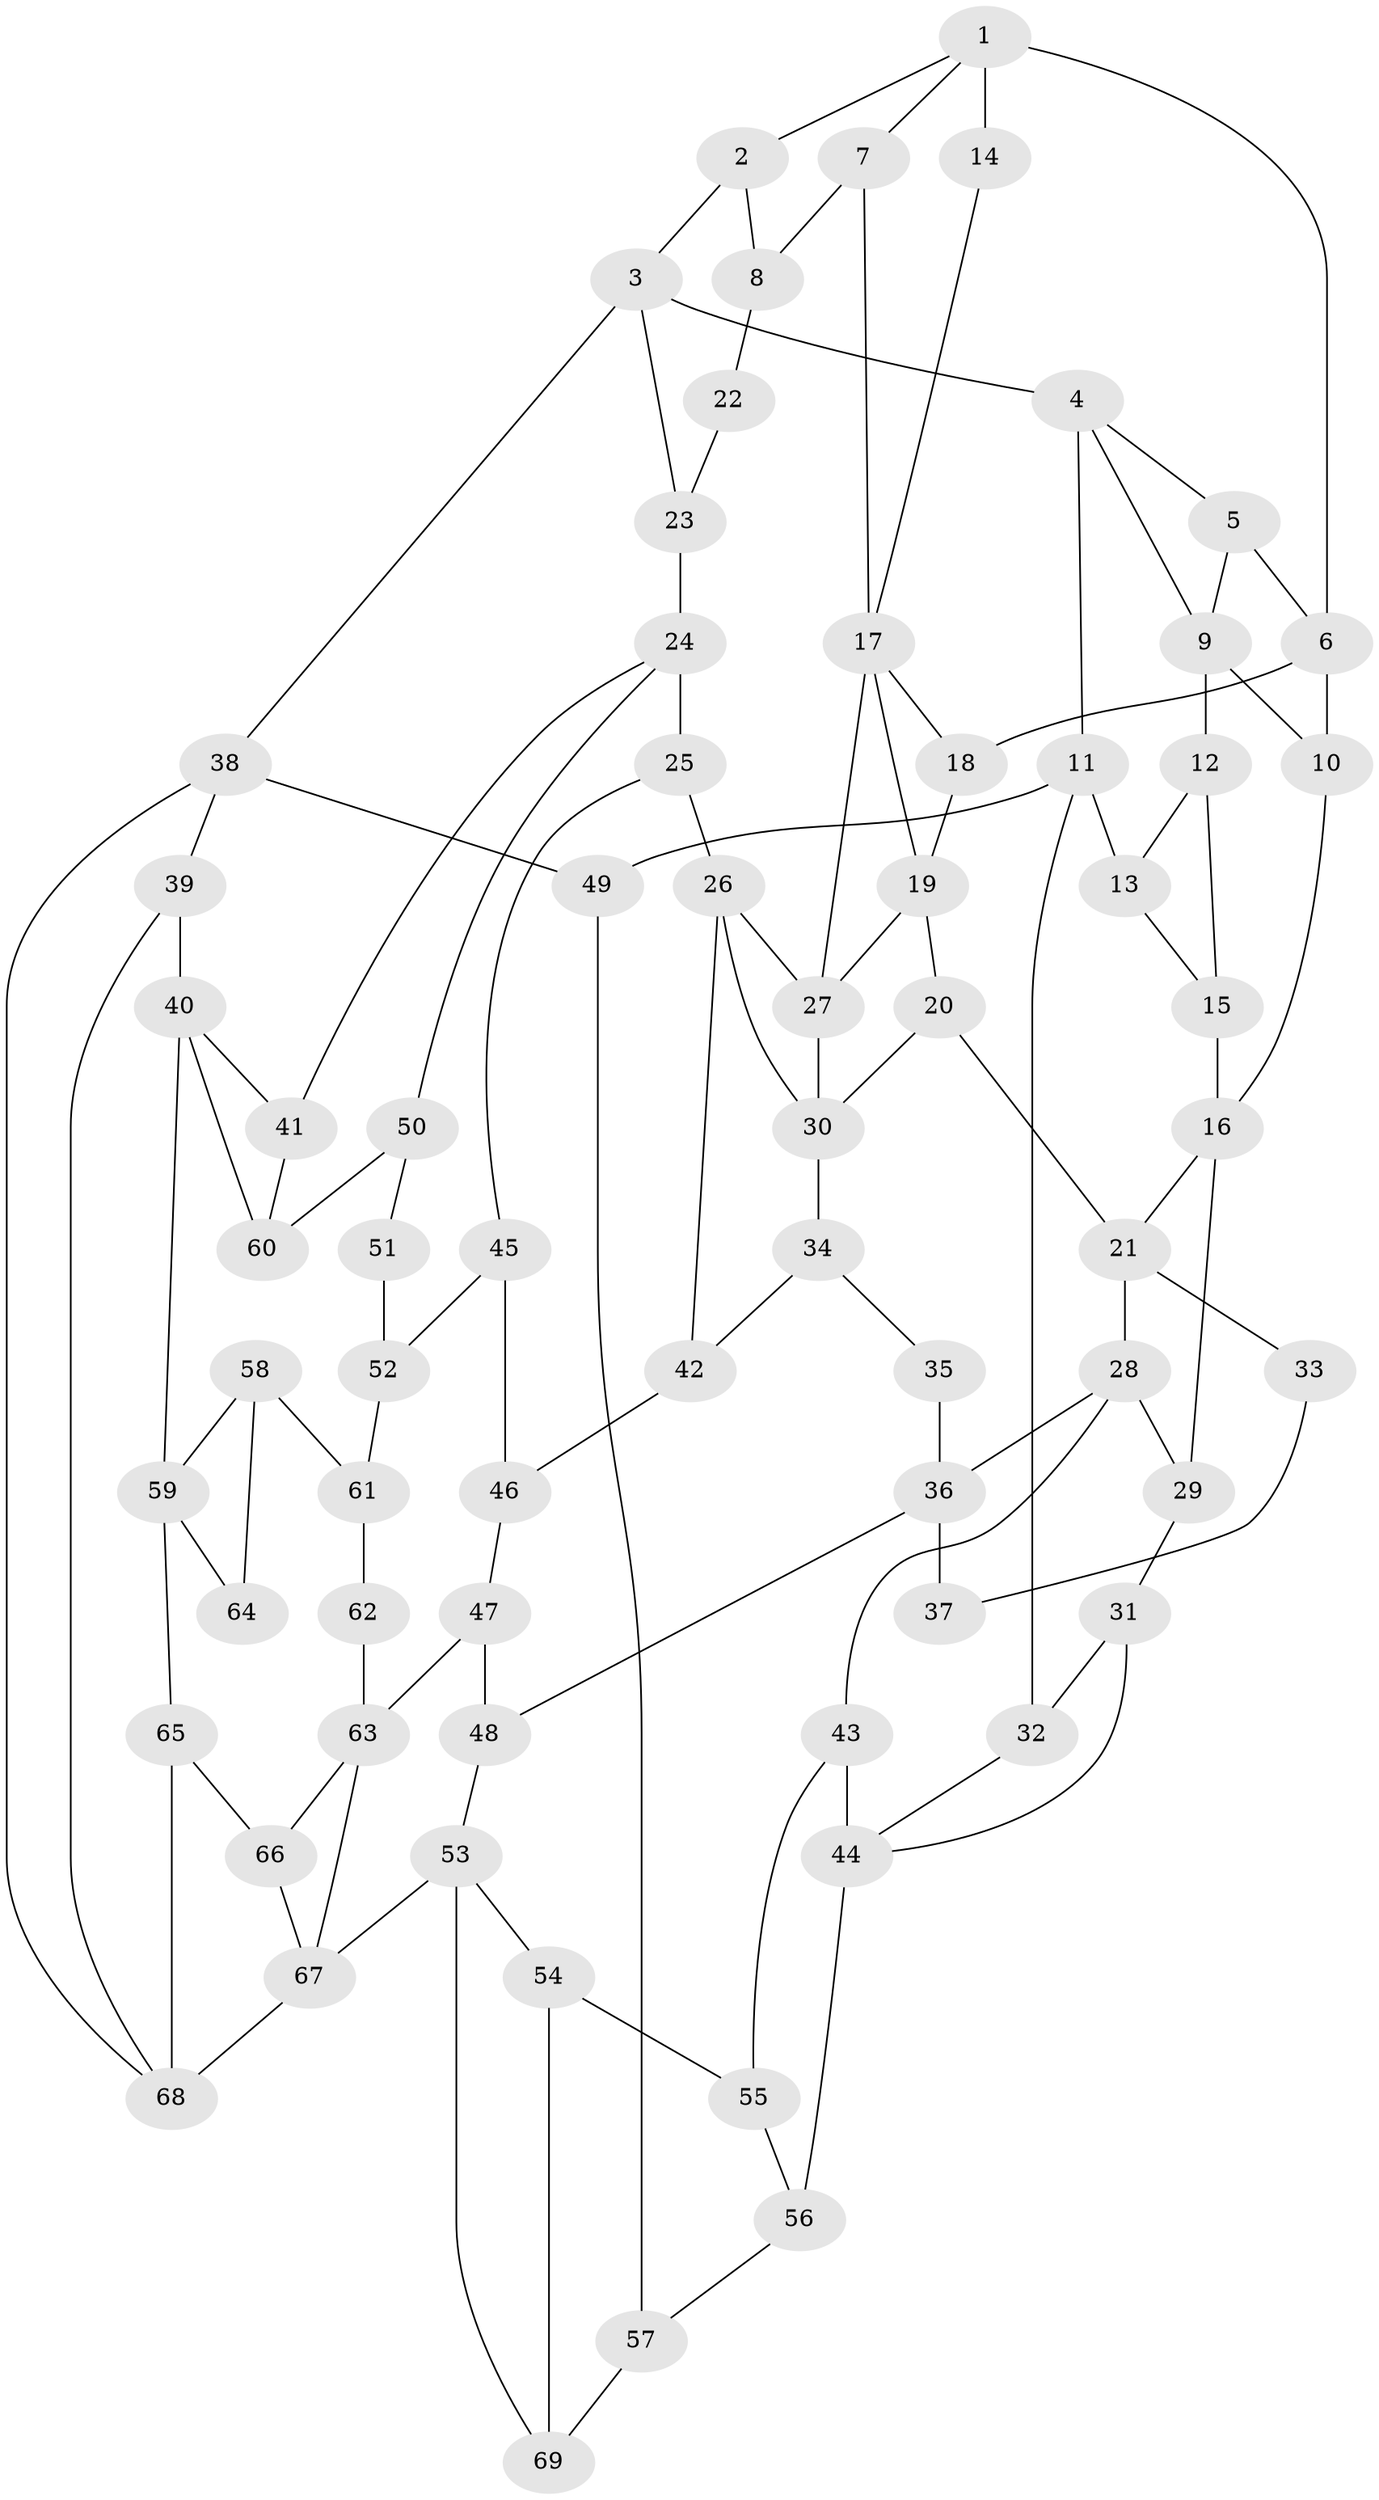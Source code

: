 // original degree distribution, {3: 0.021897810218978103, 6: 0.21897810218978103, 5: 0.5328467153284672, 4: 0.22627737226277372}
// Generated by graph-tools (version 1.1) at 2025/38/03/09/25 02:38:45]
// undirected, 69 vertices, 112 edges
graph export_dot {
graph [start="1"]
  node [color=gray90,style=filled];
  1;
  2;
  3;
  4;
  5;
  6;
  7;
  8;
  9;
  10;
  11;
  12;
  13;
  14;
  15;
  16;
  17;
  18;
  19;
  20;
  21;
  22;
  23;
  24;
  25;
  26;
  27;
  28;
  29;
  30;
  31;
  32;
  33;
  34;
  35;
  36;
  37;
  38;
  39;
  40;
  41;
  42;
  43;
  44;
  45;
  46;
  47;
  48;
  49;
  50;
  51;
  52;
  53;
  54;
  55;
  56;
  57;
  58;
  59;
  60;
  61;
  62;
  63;
  64;
  65;
  66;
  67;
  68;
  69;
  1 -- 2 [weight=1.0];
  1 -- 6 [weight=1.0];
  1 -- 7 [weight=1.0];
  1 -- 14 [weight=2.0];
  2 -- 3 [weight=1.0];
  2 -- 8 [weight=1.0];
  3 -- 4 [weight=1.0];
  3 -- 23 [weight=1.0];
  3 -- 38 [weight=1.0];
  4 -- 5 [weight=1.0];
  4 -- 9 [weight=1.0];
  4 -- 11 [weight=2.0];
  5 -- 6 [weight=1.0];
  5 -- 9 [weight=1.0];
  6 -- 10 [weight=1.0];
  6 -- 18 [weight=1.0];
  7 -- 8 [weight=1.0];
  7 -- 17 [weight=1.0];
  8 -- 22 [weight=1.0];
  9 -- 10 [weight=1.0];
  9 -- 12 [weight=2.0];
  10 -- 16 [weight=1.0];
  11 -- 13 [weight=1.0];
  11 -- 32 [weight=2.0];
  11 -- 49 [weight=2.0];
  12 -- 13 [weight=1.0];
  12 -- 15 [weight=3.0];
  13 -- 15 [weight=1.0];
  14 -- 17 [weight=1.0];
  15 -- 16 [weight=2.0];
  16 -- 21 [weight=1.0];
  16 -- 29 [weight=1.0];
  17 -- 18 [weight=1.0];
  17 -- 19 [weight=1.0];
  17 -- 27 [weight=1.0];
  18 -- 19 [weight=1.0];
  19 -- 20 [weight=2.0];
  19 -- 27 [weight=2.0];
  20 -- 21 [weight=2.0];
  20 -- 30 [weight=1.0];
  21 -- 28 [weight=1.0];
  21 -- 33 [weight=2.0];
  22 -- 23 [weight=2.0];
  23 -- 24 [weight=2.0];
  24 -- 25 [weight=2.0];
  24 -- 41 [weight=1.0];
  24 -- 50 [weight=1.0];
  25 -- 26 [weight=2.0];
  25 -- 45 [weight=1.0];
  26 -- 27 [weight=1.0];
  26 -- 30 [weight=1.0];
  26 -- 42 [weight=1.0];
  27 -- 30 [weight=1.0];
  28 -- 29 [weight=1.0];
  28 -- 36 [weight=1.0];
  28 -- 43 [weight=2.0];
  29 -- 31 [weight=1.0];
  30 -- 34 [weight=1.0];
  31 -- 32 [weight=1.0];
  31 -- 44 [weight=1.0];
  32 -- 44 [weight=1.0];
  33 -- 37 [weight=1.0];
  34 -- 35 [weight=1.0];
  34 -- 42 [weight=1.0];
  35 -- 36 [weight=2.0];
  36 -- 37 [weight=2.0];
  36 -- 48 [weight=1.0];
  38 -- 39 [weight=1.0];
  38 -- 49 [weight=1.0];
  38 -- 68 [weight=1.0];
  39 -- 40 [weight=2.0];
  39 -- 68 [weight=1.0];
  40 -- 41 [weight=1.0];
  40 -- 59 [weight=2.0];
  40 -- 60 [weight=1.0];
  41 -- 60 [weight=1.0];
  42 -- 46 [weight=1.0];
  43 -- 44 [weight=2.0];
  43 -- 55 [weight=1.0];
  44 -- 56 [weight=2.0];
  45 -- 46 [weight=1.0];
  45 -- 52 [weight=1.0];
  46 -- 47 [weight=1.0];
  47 -- 48 [weight=1.0];
  47 -- 63 [weight=1.0];
  48 -- 53 [weight=1.0];
  49 -- 57 [weight=1.0];
  50 -- 51 [weight=1.0];
  50 -- 60 [weight=1.0];
  51 -- 52 [weight=1.0];
  52 -- 61 [weight=1.0];
  53 -- 54 [weight=1.0];
  53 -- 67 [weight=2.0];
  53 -- 69 [weight=1.0];
  54 -- 55 [weight=1.0];
  54 -- 69 [weight=1.0];
  55 -- 56 [weight=1.0];
  56 -- 57 [weight=1.0];
  57 -- 69 [weight=1.0];
  58 -- 59 [weight=1.0];
  58 -- 61 [weight=1.0];
  58 -- 64 [weight=2.0];
  59 -- 64 [weight=1.0];
  59 -- 65 [weight=1.0];
  61 -- 62 [weight=1.0];
  62 -- 63 [weight=2.0];
  63 -- 66 [weight=1.0];
  63 -- 67 [weight=1.0];
  65 -- 66 [weight=1.0];
  65 -- 68 [weight=1.0];
  66 -- 67 [weight=1.0];
  67 -- 68 [weight=2.0];
}
